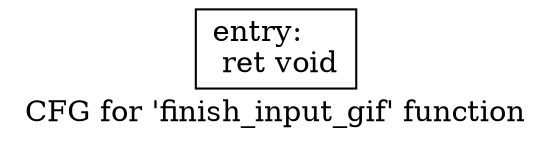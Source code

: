 digraph "CFG for 'finish_input_gif' function" {
	label="CFG for 'finish_input_gif' function";

	Node0x6a0f1e0 [shape=record,label="{entry:\l  ret void\l}"];
}
